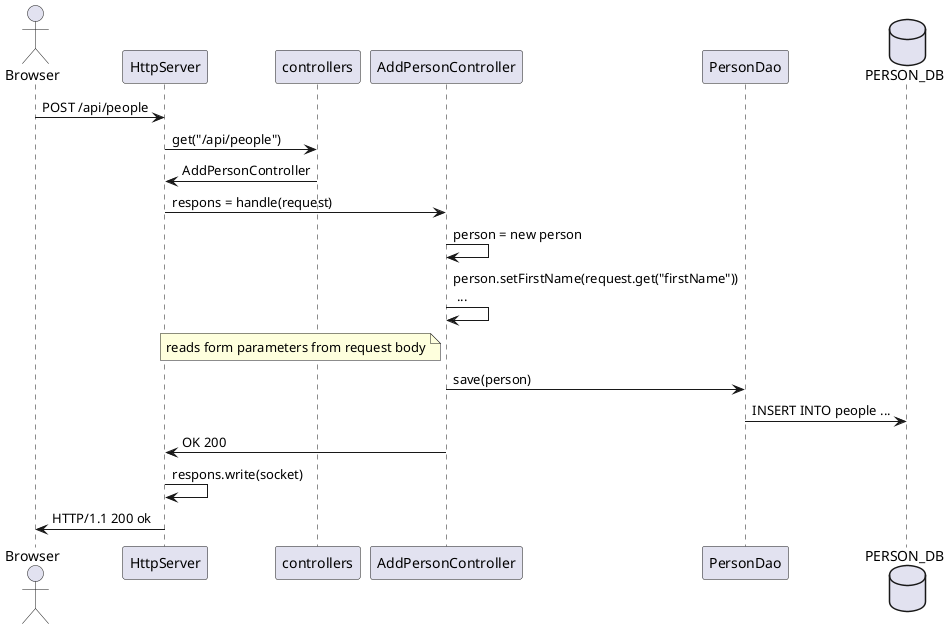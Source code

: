 @startuml

actor Browser
participant HttpServer
participant controllers
participant AddPersonController
participant PersonDao
database PERSON_DB

Browser -> HttpServer: POST /api/people
HttpServer -> controllers: get("/api/people")
HttpServer <- controllers: AddPersonController
HttpServer -> AddPersonController: respons = handle(request)
AddPersonController -> AddPersonController : person = new person
AddPersonController -> AddPersonController : person.setFirstName(request.get("firstName"))\n ...
note left AddPersonController: reads form parameters from request body
AddPersonController -> PersonDao: save(person)
PersonDao -> PERSON_DB: INSERT INTO people ...
HttpServer <- AddPersonController: OK 200
HttpServer -> HttpServer: respons.write(socket)
Browser <- HttpServer: HTTP/1.1 200 ok

@enduml

